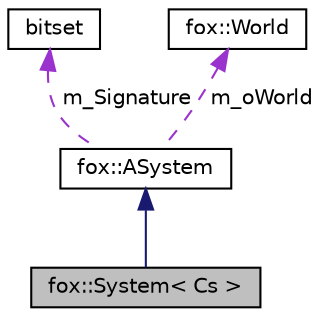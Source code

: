 digraph "fox::System&lt; Cs &gt;"
{
 // LATEX_PDF_SIZE
  edge [fontname="Helvetica",fontsize="10",labelfontname="Helvetica",labelfontsize="10"];
  node [fontname="Helvetica",fontsize="10",shape=record];
  Node1 [label="fox::System\< Cs \>",height=0.2,width=0.4,color="black", fillcolor="grey75", style="filled", fontcolor="black",tooltip=" "];
  Node2 -> Node1 [dir="back",color="midnightblue",fontsize="10",style="solid",fontname="Helvetica"];
  Node2 [label="fox::ASystem",height=0.2,width=0.4,color="black", fillcolor="white", style="filled",URL="$classfox_1_1ASystem.html",tooltip=" "];
  Node3 -> Node2 [dir="back",color="darkorchid3",fontsize="10",style="dashed",label=" m_Signature" ,fontname="Helvetica"];
  Node3 [label="bitset",height=0.2,width=0.4,color="black", fillcolor="white", style="filled",URL="$classbitset.html",tooltip=" "];
  Node4 -> Node2 [dir="back",color="darkorchid3",fontsize="10",style="dashed",label=" m_oWorld" ,fontname="Helvetica"];
  Node4 [label="fox::World",height=0.2,width=0.4,color="black", fillcolor="white", style="filled",URL="$classfox_1_1World.html",tooltip=" "];
}
